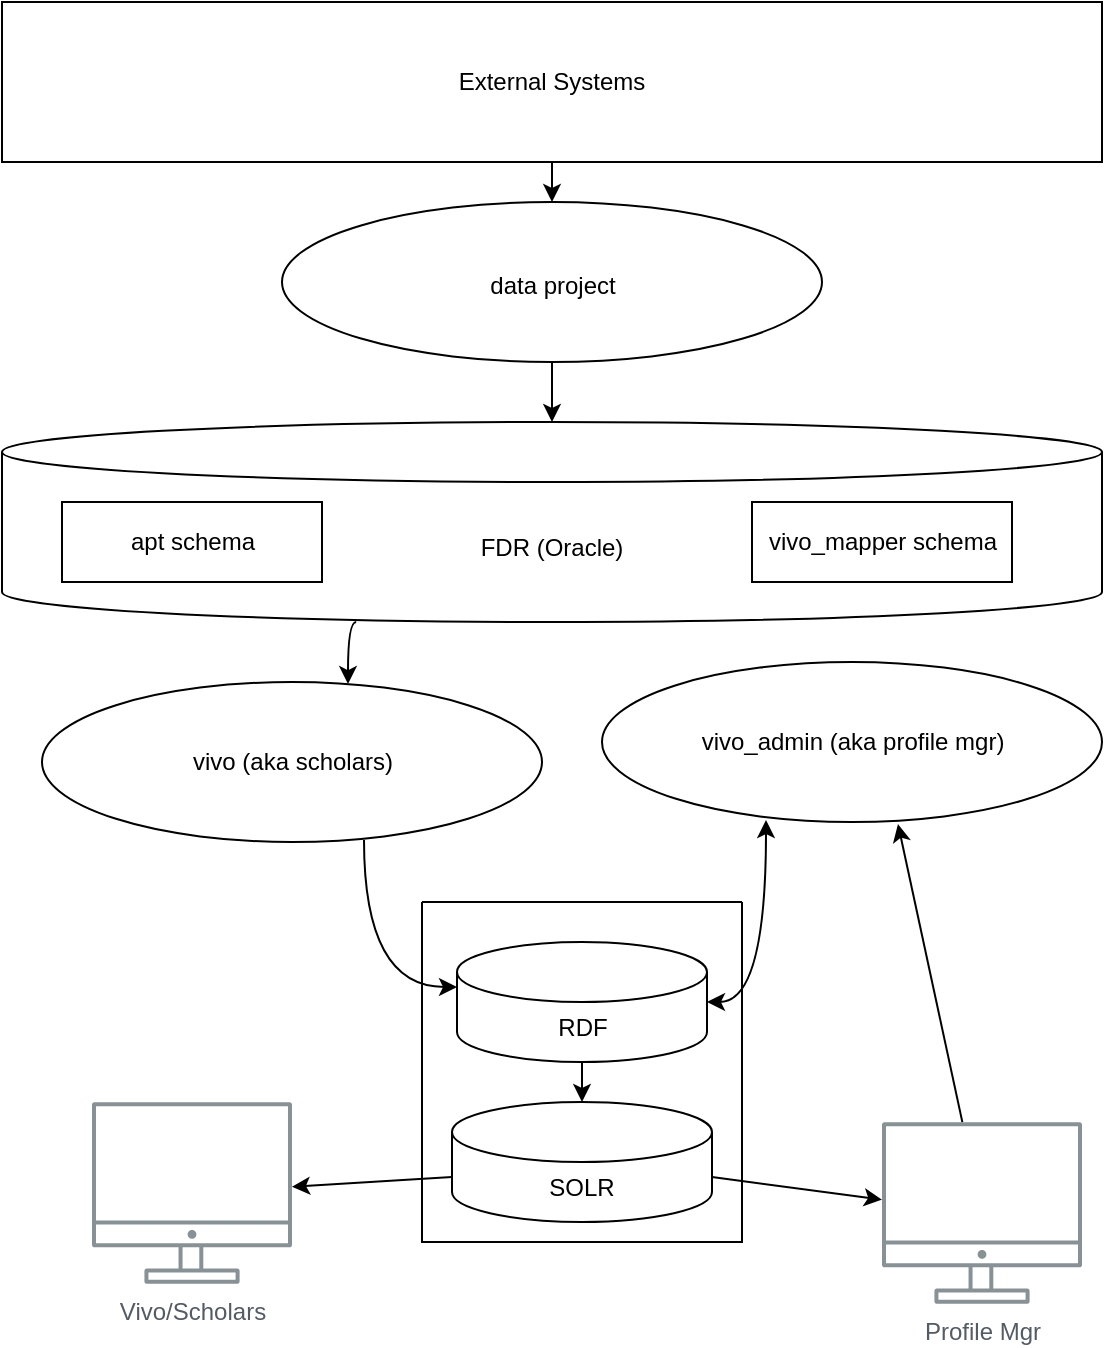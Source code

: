 <mxfile version="17.1.0" type="github">
  <diagram id="9MPO39MfpI7pv3HyR61F" name="Page-1">
    <mxGraphModel dx="1579" dy="667" grid="1" gridSize="10" guides="1" tooltips="1" connect="1" arrows="1" fold="1" page="1" pageScale="1" pageWidth="850" pageHeight="1100" math="0" shadow="0">
      <root>
        <mxCell id="0" />
        <mxCell id="1" parent="0" />
        <mxCell id="cj-YQitfOQZqWISBJvCt-1" value="&lt;div&gt;data project&lt;/div&gt;&lt;div&gt;&lt;br&gt;&lt;br&gt;&lt;/div&gt;" style="verticalLabelPosition=middle;verticalAlign=bottom;html=1;shape=mxgraph.flowchart.on-page_reference;fontStyle=0;horizontal=1;labelPosition=center;align=center;" vertex="1" parent="1">
          <mxGeometry x="100" y="110" width="270" height="80" as="geometry" />
        </mxCell>
        <mxCell id="cj-YQitfOQZqWISBJvCt-15" style="edgeStyle=orthogonalEdgeStyle;rounded=0;orthogonalLoop=1;jettySize=auto;html=1;exitX=0.5;exitY=1;exitDx=0;exitDy=0;entryX=0.5;entryY=0;entryDx=0;entryDy=0;entryPerimeter=0;" edge="1" parent="1" source="cj-YQitfOQZqWISBJvCt-4" target="cj-YQitfOQZqWISBJvCt-1">
          <mxGeometry relative="1" as="geometry" />
        </mxCell>
        <mxCell id="cj-YQitfOQZqWISBJvCt-4" value="External Systems" style="rounded=0;whiteSpace=wrap;html=1;" vertex="1" parent="1">
          <mxGeometry x="-40" y="10" width="550" height="80" as="geometry" />
        </mxCell>
        <mxCell id="cj-YQitfOQZqWISBJvCt-10" value="Vivo/Scholars" style="sketch=0;outlineConnect=0;gradientColor=none;fontColor=#545B64;strokeColor=none;fillColor=#879196;dashed=0;verticalLabelPosition=bottom;verticalAlign=top;align=center;html=1;fontSize=12;fontStyle=0;aspect=fixed;shape=mxgraph.aws4.illustration_desktop;pointerEvents=1" vertex="1" parent="1">
          <mxGeometry x="5" y="560" width="100" height="91" as="geometry" />
        </mxCell>
        <mxCell id="cj-YQitfOQZqWISBJvCt-11" value="Profile Mgr" style="sketch=0;outlineConnect=0;gradientColor=none;fontColor=#545B64;strokeColor=none;fillColor=#879196;dashed=0;verticalLabelPosition=bottom;verticalAlign=top;align=center;html=1;fontSize=12;fontStyle=0;aspect=fixed;shape=mxgraph.aws4.illustration_desktop;pointerEvents=1" vertex="1" parent="1">
          <mxGeometry x="400" y="570" width="100" height="91" as="geometry" />
        </mxCell>
        <mxCell id="cj-YQitfOQZqWISBJvCt-12" value="FDR (Oracle)" style="shape=cylinder3;whiteSpace=wrap;html=1;boundedLbl=1;backgroundOutline=1;size=15;" vertex="1" parent="1">
          <mxGeometry x="-40" y="220" width="550" height="100" as="geometry" />
        </mxCell>
        <mxCell id="cj-YQitfOQZqWISBJvCt-23" value="vivo (aka scholars)" style="verticalLabelPosition=middle;verticalAlign=middle;html=1;shape=mxgraph.flowchart.on-page_reference;fontStyle=0;horizontal=1;labelPosition=center;align=center;" vertex="1" parent="1">
          <mxGeometry x="-20" y="350" width="250" height="80" as="geometry" />
        </mxCell>
        <mxCell id="cj-YQitfOQZqWISBJvCt-25" value="vivo_admin (aka profile mgr)" style="verticalLabelPosition=middle;verticalAlign=middle;html=1;shape=mxgraph.flowchart.on-page_reference;fontStyle=0;horizontal=1;labelPosition=center;align=center;" vertex="1" parent="1">
          <mxGeometry x="260" y="340" width="250" height="80" as="geometry" />
        </mxCell>
        <mxCell id="cj-YQitfOQZqWISBJvCt-31" style="edgeStyle=orthogonalEdgeStyle;rounded=0;orthogonalLoop=1;jettySize=auto;html=1;exitX=0.644;exitY=0.988;exitDx=0;exitDy=0;exitPerimeter=0;entryX=0;entryY=0;entryDx=0;entryDy=22.5;entryPerimeter=0;curved=1;" edge="1" parent="1" source="cj-YQitfOQZqWISBJvCt-23" target="cj-YQitfOQZqWISBJvCt-6">
          <mxGeometry relative="1" as="geometry">
            <mxPoint x="190.04" y="322.98" as="sourcePoint" />
            <mxPoint x="182" y="355.04" as="targetPoint" />
          </mxGeometry>
        </mxCell>
        <mxCell id="cj-YQitfOQZqWISBJvCt-34" style="edgeStyle=orthogonalEdgeStyle;rounded=0;orthogonalLoop=1;jettySize=auto;html=1;exitX=0.322;exitY=1;exitDx=0;exitDy=0;exitPerimeter=0;curved=1;entryX=0.612;entryY=0.013;entryDx=0;entryDy=0;entryPerimeter=0;" edge="1" parent="1" source="cj-YQitfOQZqWISBJvCt-12" target="cj-YQitfOQZqWISBJvCt-23">
          <mxGeometry relative="1" as="geometry">
            <mxPoint x="151" y="439.04" as="sourcePoint" />
            <mxPoint x="180" y="360" as="targetPoint" />
          </mxGeometry>
        </mxCell>
        <mxCell id="cj-YQitfOQZqWISBJvCt-35" style="edgeStyle=orthogonalEdgeStyle;rounded=0;orthogonalLoop=1;jettySize=auto;html=1;entryX=0.5;entryY=0;entryDx=0;entryDy=0;entryPerimeter=0;exitX=0.5;exitY=1;exitDx=0;exitDy=0;exitPerimeter=0;" edge="1" parent="1" source="cj-YQitfOQZqWISBJvCt-1" target="cj-YQitfOQZqWISBJvCt-12">
          <mxGeometry relative="1" as="geometry">
            <mxPoint x="250" y="210" as="sourcePoint" />
            <mxPoint x="255" y="147" as="targetPoint" />
          </mxGeometry>
        </mxCell>
        <mxCell id="cj-YQitfOQZqWISBJvCt-37" value="&lt;div&gt;vivo_mapper schema&lt;/div&gt;" style="verticalLabelPosition=middle;verticalAlign=middle;html=1;shape=mxgraph.basic.rect;fillColor2=none;strokeWidth=1;size=20;indent=5;labelPosition=center;align=center;" vertex="1" parent="1">
          <mxGeometry x="335" y="260" width="130" height="40" as="geometry" />
        </mxCell>
        <mxCell id="cj-YQitfOQZqWISBJvCt-38" value="&lt;div&gt;apt schema&lt;/div&gt;" style="verticalLabelPosition=middle;verticalAlign=middle;html=1;shape=mxgraph.basic.rect;fillColor2=none;strokeWidth=1;size=20;indent=5;labelPosition=center;align=center;" vertex="1" parent="1">
          <mxGeometry x="-10" y="260" width="130" height="40" as="geometry" />
        </mxCell>
        <mxCell id="cj-YQitfOQZqWISBJvCt-42" value="" style="endArrow=classic;startArrow=classic;html=1;rounded=0;curved=1;exitX=1;exitY=0.5;exitDx=0;exitDy=0;exitPerimeter=0;edgeStyle=orthogonalEdgeStyle;entryX=0.328;entryY=0.988;entryDx=0;entryDy=0;entryPerimeter=0;" edge="1" parent="1" source="cj-YQitfOQZqWISBJvCt-6" target="cj-YQitfOQZqWISBJvCt-25">
          <mxGeometry width="50" height="50" relative="1" as="geometry">
            <mxPoint x="240" y="440" as="sourcePoint" />
            <mxPoint x="330" y="410" as="targetPoint" />
          </mxGeometry>
        </mxCell>
        <mxCell id="cj-YQitfOQZqWISBJvCt-43" value="" style="endArrow=classic;html=1;rounded=0;curved=1;exitX=0;exitY=0;exitDx=0;exitDy=37.5;exitPerimeter=0;" edge="1" parent="1" source="cj-YQitfOQZqWISBJvCt-7" target="cj-YQitfOQZqWISBJvCt-10">
          <mxGeometry width="50" height="50" relative="1" as="geometry">
            <mxPoint x="190" y="360" as="sourcePoint" />
            <mxPoint x="240" y="310" as="targetPoint" />
          </mxGeometry>
        </mxCell>
        <mxCell id="cj-YQitfOQZqWISBJvCt-44" value="" style="swimlane;startSize=0;" vertex="1" parent="1">
          <mxGeometry x="170" y="460" width="160" height="170" as="geometry" />
        </mxCell>
        <mxCell id="cj-YQitfOQZqWISBJvCt-6" value="RDF" style="shape=cylinder3;whiteSpace=wrap;html=1;boundedLbl=1;backgroundOutline=1;size=15;" vertex="1" parent="cj-YQitfOQZqWISBJvCt-44">
          <mxGeometry x="17.5" y="20" width="125" height="60" as="geometry" />
        </mxCell>
        <mxCell id="cj-YQitfOQZqWISBJvCt-7" value="SOLR" style="shape=cylinder3;whiteSpace=wrap;html=1;boundedLbl=1;backgroundOutline=1;size=15;" vertex="1" parent="cj-YQitfOQZqWISBJvCt-44">
          <mxGeometry x="15" y="100" width="130" height="60" as="geometry" />
        </mxCell>
        <mxCell id="cj-YQitfOQZqWISBJvCt-45" value="" style="endArrow=classic;html=1;rounded=0;curved=1;exitX=0.5;exitY=1;exitDx=0;exitDy=0;exitPerimeter=0;" edge="1" parent="cj-YQitfOQZqWISBJvCt-44" source="cj-YQitfOQZqWISBJvCt-6" target="cj-YQitfOQZqWISBJvCt-7">
          <mxGeometry width="50" height="50" relative="1" as="geometry">
            <mxPoint x="20" y="-10" as="sourcePoint" />
            <mxPoint x="70" y="-60" as="targetPoint" />
          </mxGeometry>
        </mxCell>
        <mxCell id="cj-YQitfOQZqWISBJvCt-46" value="" style="endArrow=classic;html=1;rounded=0;curved=1;exitX=1;exitY=0;exitDx=0;exitDy=37.5;exitPerimeter=0;" edge="1" parent="1" source="cj-YQitfOQZqWISBJvCt-7" target="cj-YQitfOQZqWISBJvCt-11">
          <mxGeometry width="50" height="50" relative="1" as="geometry">
            <mxPoint x="190" y="450" as="sourcePoint" />
            <mxPoint x="240" y="400" as="targetPoint" />
          </mxGeometry>
        </mxCell>
        <mxCell id="cj-YQitfOQZqWISBJvCt-47" value="" style="endArrow=classic;html=1;rounded=0;curved=1;entryX=0.592;entryY=1.013;entryDx=0;entryDy=0;entryPerimeter=0;" edge="1" parent="1" source="cj-YQitfOQZqWISBJvCt-11" target="cj-YQitfOQZqWISBJvCt-25">
          <mxGeometry width="50" height="50" relative="1" as="geometry">
            <mxPoint x="440" y="530" as="sourcePoint" />
            <mxPoint x="490" y="480" as="targetPoint" />
          </mxGeometry>
        </mxCell>
      </root>
    </mxGraphModel>
  </diagram>
</mxfile>
